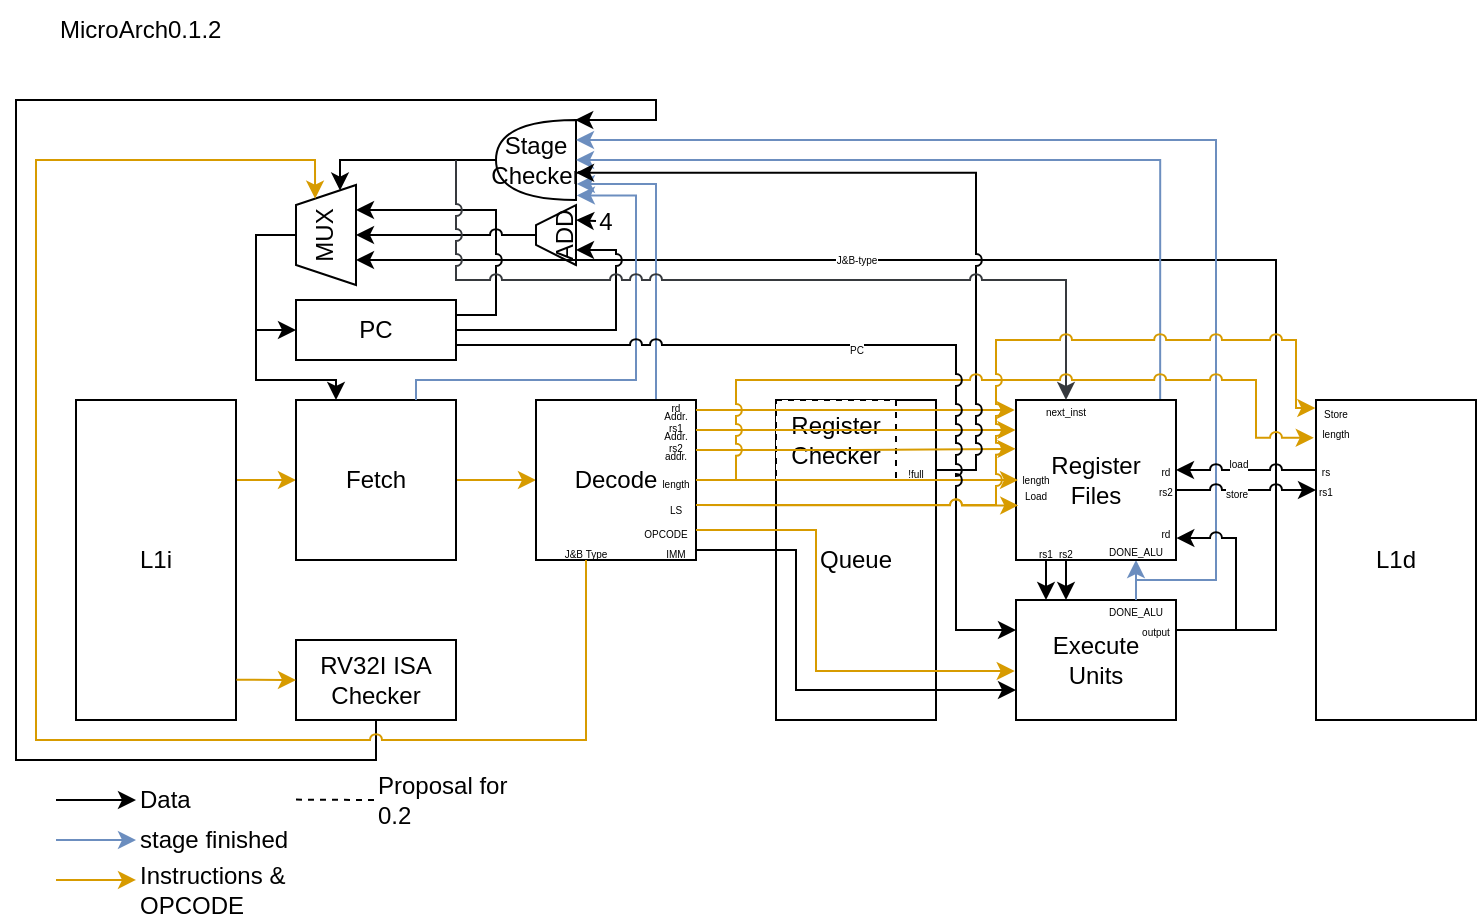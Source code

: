 <mxfile version="22.0.2" type="device">
  <diagram name="Page-1" id="4ZdI1W8aA1k0Rj7ihtTg">
    <mxGraphModel dx="345" dy="202" grid="1" gridSize="10" guides="1" tooltips="1" connect="1" arrows="1" fold="1" page="1" pageScale="1" pageWidth="850" pageHeight="1100" math="0" shadow="0">
      <root>
        <mxCell id="0" />
        <mxCell id="1" parent="0" />
        <mxCell id="Rp9p5lG3UQGqONE4GcqA-57" value="" style="group;" parent="1" vertex="1" connectable="0">
          <mxGeometry x="400" y="200" width="90" height="160" as="geometry" />
        </mxCell>
        <mxCell id="Rp9p5lG3UQGqONE4GcqA-58" value="Queue" style="rounded=0;whiteSpace=wrap;html=1;" parent="Rp9p5lG3UQGqONE4GcqA-57" vertex="1">
          <mxGeometry width="80" height="160" as="geometry" />
        </mxCell>
        <mxCell id="Rp9p5lG3UQGqONE4GcqA-118" value="&lt;p style=&quot;line-height: 0%;&quot;&gt;&lt;span style=&quot;font-size: 5px;&quot;&gt;!full&lt;/span&gt;&lt;/p&gt;" style="text;html=1;strokeColor=none;fillColor=none;align=center;verticalAlign=middle;whiteSpace=wrap;rounded=0;fontSize=12;fontFamily=Helvetica;fontColor=default;movable=1;resizable=1;rotatable=1;deletable=1;editable=1;locked=0;connectable=1;opacity=0;" parent="Rp9p5lG3UQGqONE4GcqA-57" vertex="1">
          <mxGeometry x="60" y="30" width="20" height="10" as="geometry" />
        </mxCell>
        <mxCell id="Rp9p5lG3UQGqONE4GcqA-90" style="edgeStyle=orthogonalEdgeStyle;rounded=0;orthogonalLoop=1;jettySize=auto;html=1;entryX=0;entryY=0.75;entryDx=0;entryDy=0;" parent="Rp9p5lG3UQGqONE4GcqA-57" source="Rp9p5lG3UQGqONE4GcqA-51" target="Rp9p5lG3UQGqONE4GcqA-15" edge="1">
          <mxGeometry relative="1" as="geometry">
            <Array as="points">
              <mxPoint x="10" y="75" />
              <mxPoint x="10" y="145" />
            </Array>
          </mxGeometry>
        </mxCell>
        <mxCell id="Rp9p5lG3UQGqONE4GcqA-135" value="Register&lt;br&gt;Checker" style="rounded=0;whiteSpace=wrap;html=1;dashed=1;" parent="Rp9p5lG3UQGqONE4GcqA-57" vertex="1">
          <mxGeometry width="60" height="40" as="geometry" />
        </mxCell>
        <mxCell id="Rp9p5lG3UQGqONE4GcqA-109" style="edgeStyle=orthogonalEdgeStyle;rounded=0;orthogonalLoop=1;jettySize=auto;html=1;entryX=0.25;entryY=1;entryDx=0;entryDy=0;jumpStyle=arc;" parent="1" source="Rp9p5lG3UQGqONE4GcqA-98" target="Rp9p5lG3UQGqONE4GcqA-33" edge="1">
          <mxGeometry relative="1" as="geometry">
            <mxPoint x="650" y="140" as="targetPoint" />
            <Array as="points">
              <mxPoint x="650" y="315" />
              <mxPoint x="650" y="130" />
            </Array>
          </mxGeometry>
        </mxCell>
        <mxCell id="Rp9p5lG3UQGqONE4GcqA-115" value="&lt;font style=&quot;font-size: 5px;&quot;&gt;J&amp;amp;B-type&lt;/font&gt;" style="edgeLabel;html=1;align=center;verticalAlign=middle;resizable=0;points=[];" parent="Rp9p5lG3UQGqONE4GcqA-109" vertex="1" connectable="0">
          <mxGeometry x="0.496" relative="1" as="geometry">
            <mxPoint x="75" y="-2" as="offset" />
          </mxGeometry>
        </mxCell>
        <mxCell id="Rp9p5lG3UQGqONE4GcqA-2" value="Fetch" style="rounded=0;whiteSpace=wrap;html=1;" parent="1" vertex="1">
          <mxGeometry x="160" y="200" width="80" height="80" as="geometry" />
        </mxCell>
        <mxCell id="Rp9p5lG3UQGqONE4GcqA-3" value="" style="edgeStyle=orthogonalEdgeStyle;rounded=0;orthogonalLoop=1;jettySize=auto;html=1;exitX=1;exitY=0.25;exitDx=0;exitDy=0;fillColor=#ffe6cc;strokeColor=#d79b00;" parent="1" source="Rp9p5lG3UQGqONE4GcqA-4" target="Rp9p5lG3UQGqONE4GcqA-2" edge="1">
          <mxGeometry relative="1" as="geometry" />
        </mxCell>
        <mxCell id="Rp9p5lG3UQGqONE4GcqA-4" value="L1i" style="rounded=0;whiteSpace=wrap;html=1;" parent="1" vertex="1">
          <mxGeometry x="50" y="200" width="80" height="160" as="geometry" />
        </mxCell>
        <mxCell id="Rp9p5lG3UQGqONE4GcqA-7" value="RV32I ISA&lt;br&gt;Checker" style="rounded=0;whiteSpace=wrap;html=1;" parent="1" vertex="1">
          <mxGeometry x="160" y="320" width="80" height="40" as="geometry" />
        </mxCell>
        <mxCell id="Rp9p5lG3UQGqONE4GcqA-9" value="PC" style="rounded=0;whiteSpace=wrap;html=1;" parent="1" vertex="1">
          <mxGeometry x="160" y="150" width="80" height="30" as="geometry" />
        </mxCell>
        <mxCell id="Rp9p5lG3UQGqONE4GcqA-12" value="" style="edgeStyle=orthogonalEdgeStyle;rounded=0;orthogonalLoop=1;jettySize=auto;html=1;fillColor=#ffe6cc;strokeColor=#d79b00;" parent="1" source="Rp9p5lG3UQGqONE4GcqA-13" target="Rp9p5lG3UQGqONE4GcqA-49" edge="1">
          <mxGeometry relative="1" as="geometry" />
        </mxCell>
        <mxCell id="Rp9p5lG3UQGqONE4GcqA-13" value="Fetch" style="rounded=0;whiteSpace=wrap;html=1;" parent="1" vertex="1">
          <mxGeometry x="160" y="200" width="80" height="80" as="geometry" />
        </mxCell>
        <mxCell id="M15yJB92D5XVUkVEEN_5-1" style="edgeStyle=orthogonalEdgeStyle;rounded=0;orthogonalLoop=1;jettySize=auto;html=1;exitX=0.75;exitY=0;exitDx=0;exitDy=0;entryX=0.75;entryY=1;entryDx=0;entryDy=0;fillColor=#dae8fc;strokeColor=#6c8ebf;" edge="1" parent="1" source="Rp9p5lG3UQGqONE4GcqA-15" target="Rp9p5lG3UQGqONE4GcqA-41">
          <mxGeometry relative="1" as="geometry" />
        </mxCell>
        <mxCell id="Rp9p5lG3UQGqONE4GcqA-15" value="Execute&lt;br&gt;Units" style="rounded=0;whiteSpace=wrap;html=1;" parent="1" vertex="1">
          <mxGeometry x="520" y="300" width="80" height="60" as="geometry" />
        </mxCell>
        <mxCell id="Rp9p5lG3UQGqONE4GcqA-19" value="RV32I ISA&lt;br&gt;Checker" style="rounded=0;whiteSpace=wrap;html=1;" parent="1" vertex="1">
          <mxGeometry x="160" y="320" width="80" height="40" as="geometry" />
        </mxCell>
        <mxCell id="Rp9p5lG3UQGqONE4GcqA-20" value="" style="endArrow=classic;html=1;rounded=0;entryX=0;entryY=0.5;entryDx=0;entryDy=0;fillColor=#ffe6cc;strokeColor=#d79b00;exitX=1.003;exitY=0.874;exitDx=0;exitDy=0;exitPerimeter=0;" parent="1" source="Rp9p5lG3UQGqONE4GcqA-4" target="Rp9p5lG3UQGqONE4GcqA-19" edge="1">
          <mxGeometry width="50" height="50" relative="1" as="geometry">
            <mxPoint x="120" y="339.5" as="sourcePoint" />
            <mxPoint x="160" y="339.5" as="targetPoint" />
          </mxGeometry>
        </mxCell>
        <mxCell id="Rp9p5lG3UQGqONE4GcqA-22" style="edgeStyle=orthogonalEdgeStyle;rounded=0;orthogonalLoop=1;jettySize=auto;html=1;exitX=1;exitY=0.5;exitDx=0;exitDy=0;entryX=0.25;entryY=1;entryDx=0;entryDy=0;fontFamily=Helvetica;fontSize=12;fontColor=default;jumpStyle=arc;" parent="1" source="Rp9p5lG3UQGqONE4GcqA-24" target="Rp9p5lG3UQGqONE4GcqA-29" edge="1">
          <mxGeometry relative="1" as="geometry" />
        </mxCell>
        <mxCell id="Rp9p5lG3UQGqONE4GcqA-23" style="edgeStyle=orthogonalEdgeStyle;rounded=0;orthogonalLoop=1;jettySize=auto;html=1;exitX=1;exitY=0.25;exitDx=0;exitDy=0;entryX=0.75;entryY=1;entryDx=0;entryDy=0;fontFamily=Helvetica;fontSize=12;fontColor=default;jumpStyle=arc;" parent="1" source="Rp9p5lG3UQGqONE4GcqA-24" target="Rp9p5lG3UQGqONE4GcqA-33" edge="1">
          <mxGeometry relative="1" as="geometry" />
        </mxCell>
        <mxCell id="Rp9p5lG3UQGqONE4GcqA-24" value="PC" style="rounded=0;whiteSpace=wrap;html=1;" parent="1" vertex="1">
          <mxGeometry x="160" y="150" width="80" height="30" as="geometry" />
        </mxCell>
        <mxCell id="Rp9p5lG3UQGqONE4GcqA-26" value="" style="endArrow=classic;html=1;rounded=0;fontFamily=Helvetica;fontSize=12;fontColor=default;entryX=0.75;entryY=1;entryDx=0;entryDy=0;exitX=0;exitY=0.5;exitDx=0;exitDy=0;" parent="1" source="Rp9p5lG3UQGqONE4GcqA-34" target="Rp9p5lG3UQGqONE4GcqA-29" edge="1">
          <mxGeometry width="50" height="50" relative="1" as="geometry">
            <mxPoint x="300" y="120" as="sourcePoint" />
            <mxPoint x="210" y="100" as="targetPoint" />
          </mxGeometry>
        </mxCell>
        <mxCell id="Rp9p5lG3UQGqONE4GcqA-27" value="" style="group" parent="1" vertex="1" connectable="0">
          <mxGeometry x="280" y="102.5" width="25" height="40" as="geometry" />
        </mxCell>
        <mxCell id="Rp9p5lG3UQGqONE4GcqA-28" value="" style="group" parent="Rp9p5lG3UQGqONE4GcqA-27" vertex="1" connectable="0">
          <mxGeometry x="-1.776e-15" width="25" height="40" as="geometry" />
        </mxCell>
        <mxCell id="Rp9p5lG3UQGqONE4GcqA-29" value="ADD" style="shape=trapezoid;perimeter=trapezoidPerimeter;whiteSpace=wrap;html=1;fixedSize=1;pointerEvents=0;align=center;verticalAlign=top;fontFamily=Helvetica;fontSize=12;fontColor=default;fillColor=none;gradientColor=none;rotation=-90;size=10;" parent="Rp9p5lG3UQGqONE4GcqA-28" vertex="1">
          <mxGeometry x="-5" y="5" width="30" height="20" as="geometry" />
        </mxCell>
        <mxCell id="Rp9p5lG3UQGqONE4GcqA-31" style="edgeStyle=orthogonalEdgeStyle;rounded=0;orthogonalLoop=1;jettySize=auto;html=1;exitX=0.5;exitY=0;exitDx=0;exitDy=0;entryX=0;entryY=0.5;entryDx=0;entryDy=0;fontFamily=Helvetica;fontSize=12;fontColor=default;" parent="1" source="Rp9p5lG3UQGqONE4GcqA-33" target="Rp9p5lG3UQGqONE4GcqA-24" edge="1">
          <mxGeometry relative="1" as="geometry" />
        </mxCell>
        <mxCell id="Rp9p5lG3UQGqONE4GcqA-32" style="edgeStyle=orthogonalEdgeStyle;rounded=0;orthogonalLoop=1;jettySize=auto;html=1;exitX=0.5;exitY=0;exitDx=0;exitDy=0;entryX=0.25;entryY=0;entryDx=0;entryDy=0;fontFamily=Helvetica;fontSize=12;fontColor=default;" parent="1" source="Rp9p5lG3UQGqONE4GcqA-33" target="Rp9p5lG3UQGqONE4GcqA-13" edge="1">
          <mxGeometry relative="1" as="geometry">
            <Array as="points">
              <mxPoint x="140" y="118" />
              <mxPoint x="140" y="190" />
              <mxPoint x="180" y="190" />
            </Array>
          </mxGeometry>
        </mxCell>
        <mxCell id="Rp9p5lG3UQGqONE4GcqA-33" value="MUX" style="shape=trapezoid;perimeter=trapezoidPerimeter;whiteSpace=wrap;html=1;fixedSize=1;pointerEvents=0;align=center;verticalAlign=top;fontFamily=Helvetica;fontSize=12;fontColor=default;fillColor=default;gradientColor=none;rotation=-90;size=10;" parent="1" vertex="1">
          <mxGeometry x="150" y="102.5" width="50" height="30" as="geometry" />
        </mxCell>
        <mxCell id="Rp9p5lG3UQGqONE4GcqA-34" value="4" style="text;html=1;strokeColor=none;fillColor=none;align=center;verticalAlign=middle;whiteSpace=wrap;rounded=0;fontSize=12;fontFamily=Helvetica;fontColor=default;" parent="1" vertex="1">
          <mxGeometry x="310" y="100.5" width="10" height="20" as="geometry" />
        </mxCell>
        <mxCell id="Rp9p5lG3UQGqONE4GcqA-111" style="edgeStyle=orthogonalEdgeStyle;rounded=0;orthogonalLoop=1;jettySize=auto;html=1;exitX=1;exitY=0.5;exitDx=0;exitDy=0;exitPerimeter=0;entryX=1;entryY=0.75;entryDx=0;entryDy=0;fillColor=#dae8fc;strokeColor=#000000;" parent="1" source="Rp9p5lG3UQGqONE4GcqA-36" target="Rp9p5lG3UQGqONE4GcqA-33" edge="1">
          <mxGeometry relative="1" as="geometry">
            <Array as="points">
              <mxPoint x="182" y="80" />
              <mxPoint x="182" y="95" />
            </Array>
          </mxGeometry>
        </mxCell>
        <mxCell id="Rp9p5lG3UQGqONE4GcqA-36" value="Stage Checker" style="shape=or;whiteSpace=wrap;html=1;pointerEvents=0;align=center;verticalAlign=middle;fontFamily=Helvetica;fontSize=12;fontColor=default;fillColor=default;gradientColor=none;rotation=0;horizontal=1;flipH=1;" parent="1" vertex="1">
          <mxGeometry x="260" y="60" width="40" height="40" as="geometry" />
        </mxCell>
        <mxCell id="Rp9p5lG3UQGqONE4GcqA-37" style="edgeStyle=orthogonalEdgeStyle;rounded=0;orthogonalLoop=1;jettySize=auto;html=1;exitX=0.75;exitY=0;exitDx=0;exitDy=0;fontFamily=Helvetica;fontSize=12;fontColor=default;fillColor=#dae8fc;strokeColor=#6c8ebf;entryX=-0.011;entryY=0.943;entryDx=0;entryDy=0;entryPerimeter=0;" parent="1" source="Rp9p5lG3UQGqONE4GcqA-13" target="Rp9p5lG3UQGqONE4GcqA-36" edge="1">
          <mxGeometry relative="1" as="geometry">
            <mxPoint x="300" y="97" as="targetPoint" />
            <Array as="points">
              <mxPoint x="220" y="190" />
              <mxPoint x="330" y="190" />
              <mxPoint x="330" y="98" />
            </Array>
          </mxGeometry>
        </mxCell>
        <mxCell id="Rp9p5lG3UQGqONE4GcqA-38" style="edgeStyle=orthogonalEdgeStyle;rounded=0;orthogonalLoop=1;jettySize=auto;html=1;exitX=0.75;exitY=0;exitDx=0;exitDy=0;entryX=-0.011;entryY=0.799;entryDx=0;entryDy=0;entryPerimeter=0;fontFamily=Helvetica;fontSize=12;fontColor=default;fillColor=#dae8fc;strokeColor=#6c8ebf;" parent="1" source="Rp9p5lG3UQGqONE4GcqA-49" target="Rp9p5lG3UQGqONE4GcqA-36" edge="1">
          <mxGeometry relative="1" as="geometry" />
        </mxCell>
        <mxCell id="Rp9p5lG3UQGqONE4GcqA-55" value="" style="edgeStyle=orthogonalEdgeStyle;rounded=0;orthogonalLoop=1;jettySize=auto;html=1;fontFamily=Helvetica;fontSize=12;fontColor=default;" parent="1" source="Rp9p5lG3UQGqONE4GcqA-44" target="Rp9p5lG3UQGqONE4GcqA-15" edge="1">
          <mxGeometry relative="1" as="geometry">
            <Array as="points">
              <mxPoint x="545" y="300" />
              <mxPoint x="545" y="300" />
            </Array>
          </mxGeometry>
        </mxCell>
        <mxCell id="Rp9p5lG3UQGqONE4GcqA-48" value="" style="group" parent="1" vertex="1" connectable="0">
          <mxGeometry x="280" y="200" width="80" height="90" as="geometry" />
        </mxCell>
        <mxCell id="Rp9p5lG3UQGqONE4GcqA-49" value="Decode" style="rounded=0;whiteSpace=wrap;html=1;" parent="Rp9p5lG3UQGqONE4GcqA-48" vertex="1">
          <mxGeometry width="80" height="80" as="geometry" />
        </mxCell>
        <mxCell id="Rp9p5lG3UQGqONE4GcqA-50" value="&lt;p style=&quot;line-height: 0%;&quot;&gt;&lt;font style=&quot;font-size: 5px;&quot;&gt;OPCODE&lt;/font&gt;&lt;/p&gt;" style="text;html=1;strokeColor=none;fillColor=none;align=center;verticalAlign=middle;whiteSpace=wrap;rounded=0;fontSize=12;fontFamily=Helvetica;fontColor=default;movable=1;resizable=1;rotatable=1;deletable=1;editable=1;locked=0;connectable=1;" parent="Rp9p5lG3UQGqONE4GcqA-48" vertex="1">
          <mxGeometry x="50" y="60" width="30" height="10" as="geometry" />
        </mxCell>
        <mxCell id="Rp9p5lG3UQGqONE4GcqA-51" value="&lt;p style=&quot;line-height: 0%;&quot;&gt;&lt;span style=&quot;font-size: 5px;&quot;&gt;IMM&lt;/span&gt;&lt;/p&gt;" style="text;html=1;strokeColor=none;fillColor=none;align=center;verticalAlign=middle;whiteSpace=wrap;rounded=0;fontSize=12;fontFamily=Helvetica;fontColor=default;movable=1;resizable=1;rotatable=1;deletable=1;editable=1;locked=0;connectable=1;" parent="Rp9p5lG3UQGqONE4GcqA-48" vertex="1">
          <mxGeometry x="60" y="70" width="20" height="10" as="geometry" />
        </mxCell>
        <mxCell id="Rp9p5lG3UQGqONE4GcqA-52" value="&lt;p style=&quot;line-height: 10%;&quot;&gt;&lt;font style=&quot;font-size: 5px;&quot;&gt;rs2&lt;br&gt;addr.&lt;br&gt;&lt;/font&gt;&lt;/p&gt;" style="text;html=1;strokeColor=none;fillColor=none;align=center;verticalAlign=middle;whiteSpace=wrap;rounded=0;fontSize=12;fontFamily=Helvetica;fontColor=default;movable=1;resizable=1;rotatable=1;deletable=1;editable=1;locked=0;connectable=1;" parent="Rp9p5lG3UQGqONE4GcqA-48" vertex="1">
          <mxGeometry x="60" y="20" width="20" height="10" as="geometry" />
        </mxCell>
        <mxCell id="Rp9p5lG3UQGqONE4GcqA-53" value="&lt;p style=&quot;line-height: 10%;&quot;&gt;&lt;font style=&quot;font-size: 5px;&quot;&gt;rs1&lt;br&gt;Addr.&lt;br&gt;&lt;/font&gt;&lt;/p&gt;" style="text;html=1;strokeColor=none;fillColor=none;align=center;verticalAlign=middle;whiteSpace=wrap;rounded=0;fontSize=12;fontFamily=Helvetica;fontColor=default;movable=1;resizable=1;rotatable=1;deletable=1;editable=1;locked=0;connectable=1;" parent="Rp9p5lG3UQGqONE4GcqA-48" vertex="1">
          <mxGeometry x="60" y="10" width="20" height="10" as="geometry" />
        </mxCell>
        <mxCell id="Rp9p5lG3UQGqONE4GcqA-54" value="&lt;p style=&quot;line-height: 10%;&quot;&gt;&lt;font style=&quot;font-size: 5px;&quot;&gt;rd&lt;br&gt;Addr.&lt;br&gt;&lt;/font&gt;&lt;/p&gt;" style="text;html=1;strokeColor=none;fillColor=none;align=center;verticalAlign=middle;whiteSpace=wrap;rounded=0;fontSize=12;fontFamily=Helvetica;fontColor=default;movable=1;resizable=1;rotatable=1;deletable=1;editable=1;locked=0;connectable=1;" parent="Rp9p5lG3UQGqONE4GcqA-48" vertex="1">
          <mxGeometry x="60" width="20" height="10" as="geometry" />
        </mxCell>
        <mxCell id="Rp9p5lG3UQGqONE4GcqA-114" value="&lt;p style=&quot;line-height: 0%;&quot;&gt;&lt;font style=&quot;font-size: 5px;&quot;&gt;J&amp;amp;B Type&lt;br&gt;&lt;/font&gt;&lt;/p&gt;" style="text;html=1;strokeColor=none;fillColor=none;align=center;verticalAlign=middle;whiteSpace=wrap;rounded=0;" parent="Rp9p5lG3UQGqONE4GcqA-48" vertex="1">
          <mxGeometry x="10" y="70" width="30" height="10" as="geometry" />
        </mxCell>
        <mxCell id="M15yJB92D5XVUkVEEN_5-9" value="&lt;font style=&quot;font-size: 5px;&quot;&gt;length&lt;/font&gt;" style="text;html=1;strokeColor=none;fillColor=none;align=center;verticalAlign=middle;whiteSpace=wrap;rounded=0;fontSize=12;fontFamily=Helvetica;fontColor=default;movable=1;resizable=1;rotatable=1;deletable=1;editable=1;locked=0;connectable=1;" vertex="1" parent="Rp9p5lG3UQGqONE4GcqA-48">
          <mxGeometry x="60" y="33.75" width="20" height="12.5" as="geometry" />
        </mxCell>
        <mxCell id="M15yJB92D5XVUkVEEN_5-14" value="&lt;span style=&quot;font-size: 5px;&quot;&gt;LS&lt;br&gt;&lt;/span&gt;" style="text;html=1;strokeColor=none;fillColor=none;align=center;verticalAlign=middle;whiteSpace=wrap;rounded=0;fontSize=12;fontFamily=Helvetica;fontColor=default;movable=1;resizable=1;rotatable=1;deletable=1;editable=1;locked=0;connectable=1;" vertex="1" parent="Rp9p5lG3UQGqONE4GcqA-48">
          <mxGeometry x="60" y="46.25" width="20" height="12.5" as="geometry" />
        </mxCell>
        <mxCell id="Rp9p5lG3UQGqONE4GcqA-56" style="edgeStyle=orthogonalEdgeStyle;rounded=0;orthogonalLoop=1;jettySize=auto;html=1;entryX=0.178;entryY=0.004;entryDx=0;entryDy=0;entryPerimeter=0;fontFamily=Helvetica;fontSize=12;fontColor=default;" parent="1" source="Rp9p5lG3UQGqONE4GcqA-43" target="Rp9p5lG3UQGqONE4GcqA-15" edge="1">
          <mxGeometry relative="1" as="geometry">
            <Array as="points">
              <mxPoint x="535" y="300" />
              <mxPoint x="534" y="300" />
            </Array>
          </mxGeometry>
        </mxCell>
        <mxCell id="Rp9p5lG3UQGqONE4GcqA-63" style="edgeStyle=orthogonalEdgeStyle;rounded=0;orthogonalLoop=1;jettySize=auto;html=1;fontFamily=Helvetica;fontSize=12;fontColor=default;entryX=0.01;entryY=0.015;entryDx=0;entryDy=0;entryPerimeter=0;exitX=0.5;exitY=1;exitDx=0;exitDy=0;" parent="1" source="Rp9p5lG3UQGqONE4GcqA-19" target="Rp9p5lG3UQGqONE4GcqA-36" edge="1">
          <mxGeometry relative="1" as="geometry">
            <mxPoint x="200" y="347.5" as="sourcePoint" />
            <mxPoint x="320" y="70" as="targetPoint" />
            <Array as="points">
              <mxPoint x="200" y="380" />
              <mxPoint x="20" y="380" />
              <mxPoint x="20" y="50" />
              <mxPoint x="340" y="50" />
              <mxPoint x="340" y="60" />
              <mxPoint x="300" y="60" />
            </Array>
          </mxGeometry>
        </mxCell>
        <mxCell id="Rp9p5lG3UQGqONE4GcqA-66" style="edgeStyle=orthogonalEdgeStyle;rounded=0;orthogonalLoop=1;jettySize=auto;html=1;fillColor=#dae8fc;strokeColor=#6c8ebf;exitX=0.901;exitY=-0.004;exitDx=0;exitDy=0;exitPerimeter=0;" parent="1" source="Rp9p5lG3UQGqONE4GcqA-41" edge="1">
          <mxGeometry relative="1" as="geometry">
            <mxPoint x="300" y="80" as="targetPoint" />
            <Array as="points">
              <mxPoint x="592" y="80" />
            </Array>
          </mxGeometry>
        </mxCell>
        <mxCell id="Rp9p5lG3UQGqONE4GcqA-75" value="" style="edgeStyle=orthogonalEdgeStyle;rounded=0;orthogonalLoop=1;jettySize=auto;html=1;exitX=0.5;exitY=0;exitDx=0;exitDy=0;fontFamily=Helvetica;fontSize=12;fontColor=default;entryX=0;entryY=0.25;entryDx=0;entryDy=0;entryPerimeter=0;fillColor=#dae8fc;strokeColor=#6c8ebf;jumpStyle=none;" parent="1" source="M15yJB92D5XVUkVEEN_5-4" target="Rp9p5lG3UQGqONE4GcqA-36" edge="1">
          <mxGeometry relative="1" as="geometry">
            <mxPoint x="300" y="70" as="targetPoint" />
            <Array as="points">
              <mxPoint x="580" y="290" />
              <mxPoint x="620" y="290" />
              <mxPoint x="620" y="70" />
            </Array>
            <mxPoint x="600" y="300" as="sourcePoint" />
          </mxGeometry>
        </mxCell>
        <mxCell id="Rp9p5lG3UQGqONE4GcqA-41" value="" style="group;movable=1;resizable=1;rotatable=1;deletable=1;editable=1;locked=0;connectable=1;" parent="1" vertex="1" connectable="0">
          <mxGeometry x="520" y="200" width="80" height="80" as="geometry" />
        </mxCell>
        <mxCell id="Rp9p5lG3UQGqONE4GcqA-42" value="Register&lt;br&gt;Files" style="rounded=0;whiteSpace=wrap;html=1;movable=0;resizable=0;rotatable=0;deletable=0;editable=0;locked=1;connectable=0;" parent="Rp9p5lG3UQGqONE4GcqA-41" vertex="1">
          <mxGeometry width="80" height="80" as="geometry" />
        </mxCell>
        <mxCell id="Rp9p5lG3UQGqONE4GcqA-43" value="&lt;font style=&quot;font-size: 5px;&quot;&gt;rs1&lt;/font&gt;" style="text;html=1;strokeColor=none;fillColor=none;align=center;verticalAlign=middle;whiteSpace=wrap;rounded=0;fontSize=12;fontFamily=Helvetica;fontColor=default;movable=1;resizable=1;rotatable=1;deletable=1;editable=1;locked=0;connectable=1;" parent="Rp9p5lG3UQGqONE4GcqA-41" vertex="1">
          <mxGeometry x="10" y="70" width="10" height="10" as="geometry" />
        </mxCell>
        <mxCell id="Rp9p5lG3UQGqONE4GcqA-44" value="&lt;font style=&quot;font-size: 5px;&quot;&gt;rs2&lt;/font&gt;" style="text;html=1;strokeColor=none;fillColor=none;align=center;verticalAlign=middle;whiteSpace=wrap;rounded=0;fontSize=12;fontFamily=Helvetica;fontColor=default;movable=1;resizable=1;rotatable=1;deletable=1;editable=1;locked=0;connectable=1;" parent="Rp9p5lG3UQGqONE4GcqA-41" vertex="1">
          <mxGeometry x="20" y="70" width="10" height="10" as="geometry" />
        </mxCell>
        <mxCell id="Rp9p5lG3UQGqONE4GcqA-70" value="&lt;font style=&quot;font-size: 5px;&quot;&gt;rd&lt;/font&gt;" style="text;html=1;strokeColor=none;fillColor=none;align=center;verticalAlign=middle;whiteSpace=wrap;rounded=0;movable=1;resizable=1;rotatable=1;deletable=1;editable=1;locked=0;connectable=1;" parent="Rp9p5lG3UQGqONE4GcqA-41" vertex="1">
          <mxGeometry x="70" y="60" width="10" height="10" as="geometry" />
        </mxCell>
        <mxCell id="Rp9p5lG3UQGqONE4GcqA-73" value="rs2" style="text;html=1;strokeColor=none;fillColor=none;align=center;verticalAlign=middle;whiteSpace=wrap;rounded=0;fontSize=5;" parent="Rp9p5lG3UQGqONE4GcqA-41" vertex="1">
          <mxGeometry x="70" y="40" width="10" height="10" as="geometry" />
        </mxCell>
        <mxCell id="Rp9p5lG3UQGqONE4GcqA-78" value="rd" style="text;html=1;strokeColor=none;fillColor=none;align=center;verticalAlign=middle;whiteSpace=wrap;rounded=0;fontSize=5;" parent="Rp9p5lG3UQGqONE4GcqA-41" vertex="1">
          <mxGeometry x="70" y="30" width="10" height="10" as="geometry" />
        </mxCell>
        <mxCell id="Rp9p5lG3UQGqONE4GcqA-105" value="next_inst" style="text;html=1;strokeColor=none;fillColor=none;align=center;verticalAlign=middle;whiteSpace=wrap;rounded=0;fontSize=5;" parent="Rp9p5lG3UQGqONE4GcqA-41" vertex="1">
          <mxGeometry x="20" width="10" height="10" as="geometry" />
        </mxCell>
        <mxCell id="M15yJB92D5XVUkVEEN_5-6" value="&lt;font style=&quot;font-size: 5px;&quot;&gt;length&lt;/font&gt;" style="text;html=1;strokeColor=none;fillColor=none;align=center;verticalAlign=middle;whiteSpace=wrap;rounded=0;fontSize=12;fontFamily=Helvetica;fontColor=default;movable=1;resizable=1;rotatable=1;deletable=1;editable=1;locked=0;connectable=1;" vertex="1" parent="Rp9p5lG3UQGqONE4GcqA-41">
          <mxGeometry y="35" width="20" height="5" as="geometry" />
        </mxCell>
        <mxCell id="M15yJB92D5XVUkVEEN_5-12" value="DONE_ALU" style="text;html=1;strokeColor=none;fillColor=none;align=center;verticalAlign=middle;whiteSpace=wrap;rounded=0;fontSize=5;" vertex="1" parent="Rp9p5lG3UQGqONE4GcqA-41">
          <mxGeometry x="50" y="70" width="20" height="10" as="geometry" />
        </mxCell>
        <mxCell id="M15yJB92D5XVUkVEEN_5-17" value="&lt;span style=&quot;font-size: 5px;&quot;&gt;Load&lt;br&gt;&lt;/span&gt;" style="text;html=1;strokeColor=none;fillColor=none;align=center;verticalAlign=middle;whiteSpace=wrap;rounded=0;fontSize=12;fontFamily=Helvetica;fontColor=default;movable=1;resizable=1;rotatable=1;deletable=1;editable=1;locked=0;connectable=1;" vertex="1" parent="Rp9p5lG3UQGqONE4GcqA-41">
          <mxGeometry y="40" width="20" height="12.5" as="geometry" />
        </mxCell>
        <mxCell id="Rp9p5lG3UQGqONE4GcqA-97" style="edgeStyle=orthogonalEdgeStyle;rounded=0;orthogonalLoop=1;jettySize=auto;html=1;entryX=-0.003;entryY=0.305;entryDx=0;entryDy=0;entryPerimeter=0;jumpStyle=none;fillColor=#ffe6cc;strokeColor=#d79b00;" parent="1" source="Rp9p5lG3UQGqONE4GcqA-52" target="Rp9p5lG3UQGqONE4GcqA-41" edge="1">
          <mxGeometry relative="1" as="geometry">
            <mxPoint x="510" y="225" as="targetPoint" />
          </mxGeometry>
        </mxCell>
        <mxCell id="Rp9p5lG3UQGqONE4GcqA-96" style="edgeStyle=orthogonalEdgeStyle;rounded=0;orthogonalLoop=1;jettySize=auto;html=1;entryX=-0.003;entryY=0.188;entryDx=0;entryDy=0;entryPerimeter=0;fillColor=#ffe6cc;strokeColor=#d79b00;" parent="1" source="Rp9p5lG3UQGqONE4GcqA-53" target="Rp9p5lG3UQGqONE4GcqA-41" edge="1">
          <mxGeometry relative="1" as="geometry">
            <mxPoint x="510" y="215" as="targetPoint" />
          </mxGeometry>
        </mxCell>
        <mxCell id="Rp9p5lG3UQGqONE4GcqA-95" style="edgeStyle=orthogonalEdgeStyle;rounded=0;orthogonalLoop=1;jettySize=auto;html=1;entryX=-0.008;entryY=0.063;entryDx=0;entryDy=0;entryPerimeter=0;fillColor=#ffe6cc;strokeColor=#d79b00;" parent="1" source="Rp9p5lG3UQGqONE4GcqA-54" target="Rp9p5lG3UQGqONE4GcqA-41" edge="1">
          <mxGeometry relative="1" as="geometry">
            <mxPoint x="510" y="205" as="targetPoint" />
          </mxGeometry>
        </mxCell>
        <mxCell id="Rp9p5lG3UQGqONE4GcqA-103" style="edgeStyle=orthogonalEdgeStyle;rounded=0;orthogonalLoop=1;jettySize=auto;html=1;entryX=1.002;entryY=0.863;entryDx=0;entryDy=0;entryPerimeter=0;exitX=1;exitY=0.5;exitDx=0;exitDy=0;jumpStyle=arc;" parent="1" source="Rp9p5lG3UQGqONE4GcqA-98" target="Rp9p5lG3UQGqONE4GcqA-41" edge="1">
          <mxGeometry relative="1" as="geometry">
            <mxPoint x="630" y="270" as="targetPoint" />
            <Array as="points">
              <mxPoint x="630" y="315" />
              <mxPoint x="630" y="269" />
            </Array>
          </mxGeometry>
        </mxCell>
        <mxCell id="Rp9p5lG3UQGqONE4GcqA-98" value="output" style="text;html=1;strokeColor=none;fillColor=none;align=center;verticalAlign=middle;whiteSpace=wrap;rounded=0;fontSize=5;" parent="1" vertex="1">
          <mxGeometry x="580" y="310" width="20" height="10" as="geometry" />
        </mxCell>
        <mxCell id="Rp9p5lG3UQGqONE4GcqA-112" style="edgeStyle=orthogonalEdgeStyle;rounded=0;orthogonalLoop=1;jettySize=auto;html=1;exitX=0.5;exitY=1;exitDx=0;exitDy=0;entryX=1;entryY=0.25;entryDx=0;entryDy=0;jumpStyle=arc;fillColor=#ffe6cc;strokeColor=#d79b00;" parent="1" source="Rp9p5lG3UQGqONE4GcqA-114" target="Rp9p5lG3UQGqONE4GcqA-33" edge="1">
          <mxGeometry relative="1" as="geometry">
            <mxPoint x="30" y="90" as="targetPoint" />
            <Array as="points">
              <mxPoint x="305" y="370" />
              <mxPoint x="30" y="370" />
              <mxPoint x="30" y="80" />
              <mxPoint x="169" y="80" />
            </Array>
          </mxGeometry>
        </mxCell>
        <mxCell id="Rp9p5lG3UQGqONE4GcqA-81" style="edgeStyle=orthogonalEdgeStyle;rounded=0;orthogonalLoop=1;jettySize=auto;html=1;entryX=0;entryY=0.5;entryDx=0;entryDy=0;jumpStyle=arc;" parent="1" source="Rp9p5lG3UQGqONE4GcqA-73" target="Rp9p5lG3UQGqONE4GcqA-77" edge="1">
          <mxGeometry relative="1" as="geometry" />
        </mxCell>
        <mxCell id="Rp9p5lG3UQGqONE4GcqA-84" value="&lt;font style=&quot;font-size: 5px;&quot;&gt;store&lt;/font&gt;" style="edgeLabel;html=1;align=center;verticalAlign=middle;resizable=0;points=[];" parent="Rp9p5lG3UQGqONE4GcqA-81" vertex="1" connectable="0">
          <mxGeometry x="-0.229" y="1" relative="1" as="geometry">
            <mxPoint x="3" y="1" as="offset" />
          </mxGeometry>
        </mxCell>
        <mxCell id="Rp9p5lG3UQGqONE4GcqA-82" style="edgeStyle=orthogonalEdgeStyle;rounded=0;orthogonalLoop=1;jettySize=auto;html=1;entryX=1;entryY=0.5;entryDx=0;entryDy=0;jumpStyle=arc;exitX=0;exitY=0.5;exitDx=0;exitDy=0;" parent="1" source="Rp9p5lG3UQGqONE4GcqA-76" target="Rp9p5lG3UQGqONE4GcqA-78" edge="1">
          <mxGeometry relative="1" as="geometry" />
        </mxCell>
        <mxCell id="Rp9p5lG3UQGqONE4GcqA-85" value="&lt;font style=&quot;font-size: 5px;&quot;&gt;load&lt;/font&gt;" style="edgeLabel;html=1;align=center;verticalAlign=middle;resizable=0;points=[];" parent="Rp9p5lG3UQGqONE4GcqA-82" vertex="1" connectable="0">
          <mxGeometry x="-0.271" relative="1" as="geometry">
            <mxPoint x="-14" y="-5" as="offset" />
          </mxGeometry>
        </mxCell>
        <mxCell id="Rp9p5lG3UQGqONE4GcqA-117" style="edgeStyle=orthogonalEdgeStyle;rounded=0;orthogonalLoop=1;jettySize=auto;html=1;entryX=0;entryY=0.66;entryDx=0;entryDy=0;entryPerimeter=0;exitX=1;exitY=0.5;exitDx=0;exitDy=0;jumpStyle=arc;" parent="1" source="Rp9p5lG3UQGqONE4GcqA-118" target="Rp9p5lG3UQGqONE4GcqA-36" edge="1">
          <mxGeometry relative="1" as="geometry">
            <Array as="points">
              <mxPoint x="500" y="235" />
              <mxPoint x="500" y="86" />
            </Array>
          </mxGeometry>
        </mxCell>
        <mxCell id="Rp9p5lG3UQGqONE4GcqA-119" value="MicroArch0.1.2" style="text;html=1;strokeColor=none;fillColor=none;align=left;verticalAlign=middle;whiteSpace=wrap;rounded=0;" parent="1" vertex="1">
          <mxGeometry x="40" width="120" height="30" as="geometry" />
        </mxCell>
        <mxCell id="Rp9p5lG3UQGqONE4GcqA-121" style="edgeStyle=orthogonalEdgeStyle;rounded=0;orthogonalLoop=1;jettySize=auto;html=1;entryX=-0.008;entryY=0.592;entryDx=0;entryDy=0;entryPerimeter=0;fillColor=#ffe6cc;strokeColor=#d79b00;elbow=vertical;targetPerimeterSpacing=10;" parent="1" source="Rp9p5lG3UQGqONE4GcqA-50" target="Rp9p5lG3UQGqONE4GcqA-15" edge="1">
          <mxGeometry relative="1" as="geometry">
            <Array as="points">
              <mxPoint x="420" y="265" />
              <mxPoint x="420" y="335" />
            </Array>
          </mxGeometry>
        </mxCell>
        <mxCell id="Rp9p5lG3UQGqONE4GcqA-123" value="" style="endArrow=classic;html=1;rounded=0;entryX=0;entryY=0.5;entryDx=0;entryDy=0;" parent="1" target="Rp9p5lG3UQGqONE4GcqA-126" edge="1">
          <mxGeometry width="50" height="50" relative="1" as="geometry">
            <mxPoint x="40" y="400" as="sourcePoint" />
            <mxPoint x="70" y="400" as="targetPoint" />
          </mxGeometry>
        </mxCell>
        <mxCell id="Rp9p5lG3UQGqONE4GcqA-124" value="" style="endArrow=classic;html=1;rounded=0;fillColor=#dae8fc;strokeColor=#6c8ebf;entryX=0;entryY=0.5;entryDx=0;entryDy=0;" parent="1" target="Rp9p5lG3UQGqONE4GcqA-127" edge="1">
          <mxGeometry width="50" height="50" relative="1" as="geometry">
            <mxPoint x="40" y="420" as="sourcePoint" />
            <mxPoint x="70" y="420" as="targetPoint" />
          </mxGeometry>
        </mxCell>
        <mxCell id="Rp9p5lG3UQGqONE4GcqA-125" value="" style="endArrow=classic;html=1;rounded=0;fillColor=#ffe6cc;strokeColor=#d79b00;entryX=0;entryY=0.333;entryDx=0;entryDy=0;entryPerimeter=0;" parent="1" target="Rp9p5lG3UQGqONE4GcqA-128" edge="1">
          <mxGeometry width="50" height="50" relative="1" as="geometry">
            <mxPoint x="40" y="440" as="sourcePoint" />
            <mxPoint x="70" y="440" as="targetPoint" />
            <Array as="points">
              <mxPoint x="40" y="440" />
            </Array>
          </mxGeometry>
        </mxCell>
        <mxCell id="Rp9p5lG3UQGqONE4GcqA-126" value="Data" style="text;html=1;strokeColor=none;fillColor=none;align=left;verticalAlign=middle;whiteSpace=wrap;rounded=0;" parent="1" vertex="1">
          <mxGeometry x="80" y="390" width="80" height="20" as="geometry" />
        </mxCell>
        <mxCell id="Rp9p5lG3UQGqONE4GcqA-127" value="stage finished" style="text;html=1;strokeColor=none;fillColor=none;align=left;verticalAlign=middle;whiteSpace=wrap;rounded=0;" parent="1" vertex="1">
          <mxGeometry x="80" y="410" width="80" height="20" as="geometry" />
        </mxCell>
        <mxCell id="Rp9p5lG3UQGqONE4GcqA-128" value="Instructions &amp;amp; OPCODE" style="text;html=1;strokeColor=none;fillColor=none;align=left;verticalAlign=middle;whiteSpace=wrap;rounded=0;" parent="1" vertex="1">
          <mxGeometry x="80" y="430" width="80" height="30" as="geometry" />
        </mxCell>
        <mxCell id="Rp9p5lG3UQGqONE4GcqA-129" style="edgeStyle=orthogonalEdgeStyle;rounded=0;orthogonalLoop=1;jettySize=auto;html=1;exitX=0.5;exitY=0;exitDx=0;exitDy=0;entryX=0.5;entryY=1;entryDx=0;entryDy=0;jumpStyle=arc;" parent="1" source="Rp9p5lG3UQGqONE4GcqA-29" target="Rp9p5lG3UQGqONE4GcqA-33" edge="1">
          <mxGeometry relative="1" as="geometry" />
        </mxCell>
        <mxCell id="Rp9p5lG3UQGqONE4GcqA-130" style="edgeStyle=orthogonalEdgeStyle;rounded=0;orthogonalLoop=1;jettySize=auto;html=1;entryX=0.5;entryY=0;entryDx=0;entryDy=0;jumpStyle=arc;fillColor=#ffcc99;strokeColor=#36393d;" parent="1" target="Rp9p5lG3UQGqONE4GcqA-105" edge="1">
          <mxGeometry relative="1" as="geometry">
            <mxPoint x="270" y="150" as="targetPoint" />
            <Array as="points">
              <mxPoint x="240" y="140" />
              <mxPoint x="545" y="140" />
            </Array>
            <mxPoint x="240" y="80" as="sourcePoint" />
          </mxGeometry>
        </mxCell>
        <mxCell id="Rp9p5lG3UQGqONE4GcqA-141" value="" style="endArrow=none;dashed=1;html=1;strokeWidth=1;rounded=0;entryX=0;entryY=0.5;entryDx=0;entryDy=0;" parent="1" target="Rp9p5lG3UQGqONE4GcqA-142" edge="1">
          <mxGeometry width="50" height="50" relative="1" as="geometry">
            <mxPoint x="160" y="399.8" as="sourcePoint" />
            <mxPoint x="190" y="400" as="targetPoint" />
          </mxGeometry>
        </mxCell>
        <mxCell id="Rp9p5lG3UQGqONE4GcqA-142" value="Proposal for 0.2" style="text;html=1;strokeColor=none;fillColor=none;align=left;verticalAlign=middle;whiteSpace=wrap;rounded=0;" parent="1" vertex="1">
          <mxGeometry x="199" y="390" width="80" height="20" as="geometry" />
        </mxCell>
        <mxCell id="M15yJB92D5XVUkVEEN_5-4" value="DONE_ALU" style="text;html=1;strokeColor=none;fillColor=none;align=center;verticalAlign=middle;whiteSpace=wrap;rounded=0;fontSize=5;" vertex="1" parent="1">
          <mxGeometry x="570" y="300" width="20" height="10" as="geometry" />
        </mxCell>
        <mxCell id="M15yJB92D5XVUkVEEN_5-5" style="edgeStyle=orthogonalEdgeStyle;rounded=0;orthogonalLoop=1;jettySize=auto;html=1;exitX=1;exitY=0.5;exitDx=0;exitDy=0;entryX=0;entryY=0.5;entryDx=0;entryDy=0;jumpStyle=none;fillColor=#ffcc99;strokeColor=#D79B00;" edge="1" parent="1">
          <mxGeometry relative="1" as="geometry">
            <mxPoint x="521" y="240" as="targetPoint" />
            <mxPoint x="361" y="240" as="sourcePoint" />
          </mxGeometry>
        </mxCell>
        <mxCell id="M15yJB92D5XVUkVEEN_5-8" value="" style="edgeStyle=orthogonalEdgeStyle;rounded=0;orthogonalLoop=1;jettySize=auto;html=1;entryX=-0.014;entryY=0.118;entryDx=0;entryDy=0;entryPerimeter=0;jumpStyle=arc;fillColor=#ffcc99;strokeColor=#D79B00;" edge="1" parent="1" source="Rp9p5lG3UQGqONE4GcqA-49" target="Rp9p5lG3UQGqONE4GcqA-6">
          <mxGeometry relative="1" as="geometry">
            <mxPoint x="640" y="220" as="targetPoint" />
            <Array as="points">
              <mxPoint x="380" y="240" />
              <mxPoint x="380" y="190" />
              <mxPoint x="640" y="190" />
              <mxPoint x="640" y="219" />
            </Array>
          </mxGeometry>
        </mxCell>
        <mxCell id="Rp9p5lG3UQGqONE4GcqA-122" style="edgeStyle=orthogonalEdgeStyle;rounded=0;orthogonalLoop=1;jettySize=auto;html=1;exitX=1;exitY=0.75;exitDx=0;exitDy=0;entryX=0;entryY=0.25;entryDx=0;entryDy=0;jumpStyle=arc;" parent="1" source="Rp9p5lG3UQGqONE4GcqA-24" target="Rp9p5lG3UQGqONE4GcqA-15" edge="1">
          <mxGeometry relative="1" as="geometry">
            <Array as="points">
              <mxPoint x="490" y="173" />
              <mxPoint x="490" y="315" />
            </Array>
          </mxGeometry>
        </mxCell>
        <mxCell id="Rp9p5lG3UQGqONE4GcqA-132" value="&lt;font style=&quot;font-size: 5px;&quot;&gt;PC&lt;/font&gt;" style="edgeLabel;html=1;align=center;verticalAlign=middle;resizable=0;points=[];" parent="Rp9p5lG3UQGqONE4GcqA-122" vertex="1" connectable="0">
          <mxGeometry x="-0.019" relative="1" as="geometry">
            <mxPoint x="-7" as="offset" />
          </mxGeometry>
        </mxCell>
        <mxCell id="M15yJB92D5XVUkVEEN_5-11" value="" style="group" vertex="1" connectable="0" parent="1">
          <mxGeometry x="670" y="200" width="80" height="160" as="geometry" />
        </mxCell>
        <mxCell id="Rp9p5lG3UQGqONE4GcqA-6" value="L1d" style="rounded=0;whiteSpace=wrap;html=1;" parent="M15yJB92D5XVUkVEEN_5-11" vertex="1">
          <mxGeometry width="80" height="160" as="geometry" />
        </mxCell>
        <mxCell id="Rp9p5lG3UQGqONE4GcqA-76" value="rs" style="text;html=1;strokeColor=none;fillColor=none;align=center;verticalAlign=middle;whiteSpace=wrap;rounded=0;fontSize=5;" parent="M15yJB92D5XVUkVEEN_5-11" vertex="1">
          <mxGeometry y="30" width="10" height="10" as="geometry" />
        </mxCell>
        <mxCell id="Rp9p5lG3UQGqONE4GcqA-77" value="rs1" style="text;html=1;strokeColor=none;fillColor=none;align=center;verticalAlign=middle;whiteSpace=wrap;rounded=0;fontSize=5;" parent="M15yJB92D5XVUkVEEN_5-11" vertex="1">
          <mxGeometry y="40" width="10" height="10" as="geometry" />
        </mxCell>
        <mxCell id="M15yJB92D5XVUkVEEN_5-10" value="&lt;font style=&quot;font-size: 5px;&quot;&gt;length&lt;/font&gt;" style="text;html=1;strokeColor=none;fillColor=none;align=center;verticalAlign=middle;whiteSpace=wrap;rounded=0;fontSize=12;fontFamily=Helvetica;fontColor=default;movable=1;resizable=1;rotatable=1;deletable=1;editable=1;locked=0;connectable=1;" vertex="1" parent="M15yJB92D5XVUkVEEN_5-11">
          <mxGeometry y="10" width="20" height="10" as="geometry" />
        </mxCell>
        <mxCell id="M15yJB92D5XVUkVEEN_5-19" value="&lt;font style=&quot;font-size: 5px;&quot;&gt;Store&lt;br&gt;&lt;/font&gt;" style="text;html=1;strokeColor=none;fillColor=none;align=center;verticalAlign=middle;whiteSpace=wrap;rounded=0;fontSize=12;fontFamily=Helvetica;fontColor=default;movable=1;resizable=1;rotatable=1;deletable=1;editable=1;locked=0;connectable=1;" vertex="1" parent="M15yJB92D5XVUkVEEN_5-11">
          <mxGeometry width="20" height="10" as="geometry" />
        </mxCell>
        <mxCell id="M15yJB92D5XVUkVEEN_5-16" value="" style="edgeStyle=orthogonalEdgeStyle;rounded=0;orthogonalLoop=1;jettySize=auto;html=1;entryX=0.014;entryY=0.659;entryDx=0;entryDy=0;entryPerimeter=0;fillColor=#ffcc99;strokeColor=#D79B00;jumpStyle=arc;" edge="1" parent="1" source="M15yJB92D5XVUkVEEN_5-14" target="Rp9p5lG3UQGqONE4GcqA-41">
          <mxGeometry relative="1" as="geometry" />
        </mxCell>
        <mxCell id="M15yJB92D5XVUkVEEN_5-18" style="edgeStyle=orthogonalEdgeStyle;rounded=0;orthogonalLoop=1;jettySize=auto;html=1;entryX=-0.004;entryY=0.025;entryDx=0;entryDy=0;entryPerimeter=0;jumpStyle=arc;strokeColor=#D79B00;" edge="1" parent="1" source="M15yJB92D5XVUkVEEN_5-14" target="Rp9p5lG3UQGqONE4GcqA-6">
          <mxGeometry relative="1" as="geometry">
            <mxPoint x="510" y="170" as="targetPoint" />
            <Array as="points">
              <mxPoint x="510" y="253" />
              <mxPoint x="510" y="170" />
              <mxPoint x="660" y="170" />
              <mxPoint x="660" y="204" />
            </Array>
          </mxGeometry>
        </mxCell>
      </root>
    </mxGraphModel>
  </diagram>
</mxfile>
